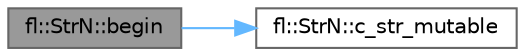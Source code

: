 digraph "fl::StrN::begin"
{
 // INTERACTIVE_SVG=YES
 // LATEX_PDF_SIZE
  bgcolor="transparent";
  edge [fontname=Helvetica,fontsize=10,labelfontname=Helvetica,labelfontsize=10];
  node [fontname=Helvetica,fontsize=10,shape=box,height=0.2,width=0.4];
  rankdir="LR";
  Node1 [id="Node000001",label="fl::StrN::begin",height=0.2,width=0.4,color="gray40", fillcolor="grey60", style="filled", fontcolor="black",tooltip=" "];
  Node1 -> Node2 [id="edge1_Node000001_Node000002",color="steelblue1",style="solid",tooltip=" "];
  Node2 [id="Node000002",label="fl::StrN::c_str_mutable",height=0.2,width=0.4,color="grey40", fillcolor="white", style="filled",URL="$dc/d96/classfl_1_1_str_n_a264b8b70d3366d978ad984aba4930561.html#a264b8b70d3366d978ad984aba4930561",tooltip=" "];
}
